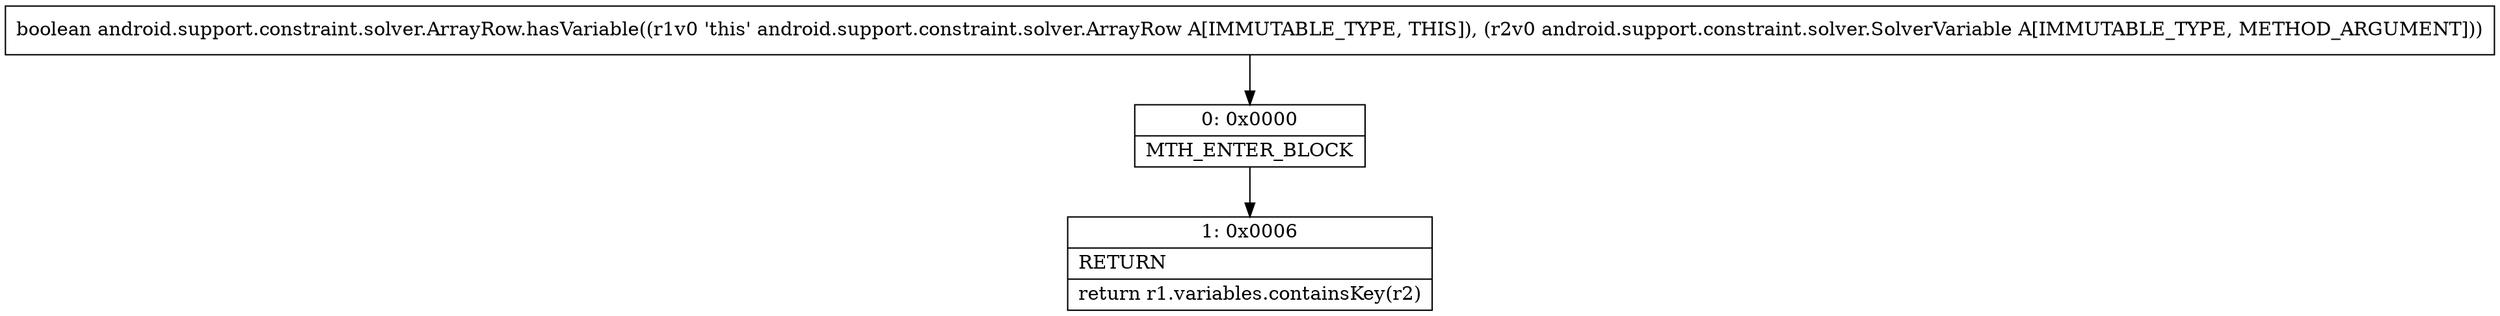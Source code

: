 digraph "CFG forandroid.support.constraint.solver.ArrayRow.hasVariable(Landroid\/support\/constraint\/solver\/SolverVariable;)Z" {
Node_0 [shape=record,label="{0\:\ 0x0000|MTH_ENTER_BLOCK\l}"];
Node_1 [shape=record,label="{1\:\ 0x0006|RETURN\l|return r1.variables.containsKey(r2)\l}"];
MethodNode[shape=record,label="{boolean android.support.constraint.solver.ArrayRow.hasVariable((r1v0 'this' android.support.constraint.solver.ArrayRow A[IMMUTABLE_TYPE, THIS]), (r2v0 android.support.constraint.solver.SolverVariable A[IMMUTABLE_TYPE, METHOD_ARGUMENT])) }"];
MethodNode -> Node_0;
Node_0 -> Node_1;
}

